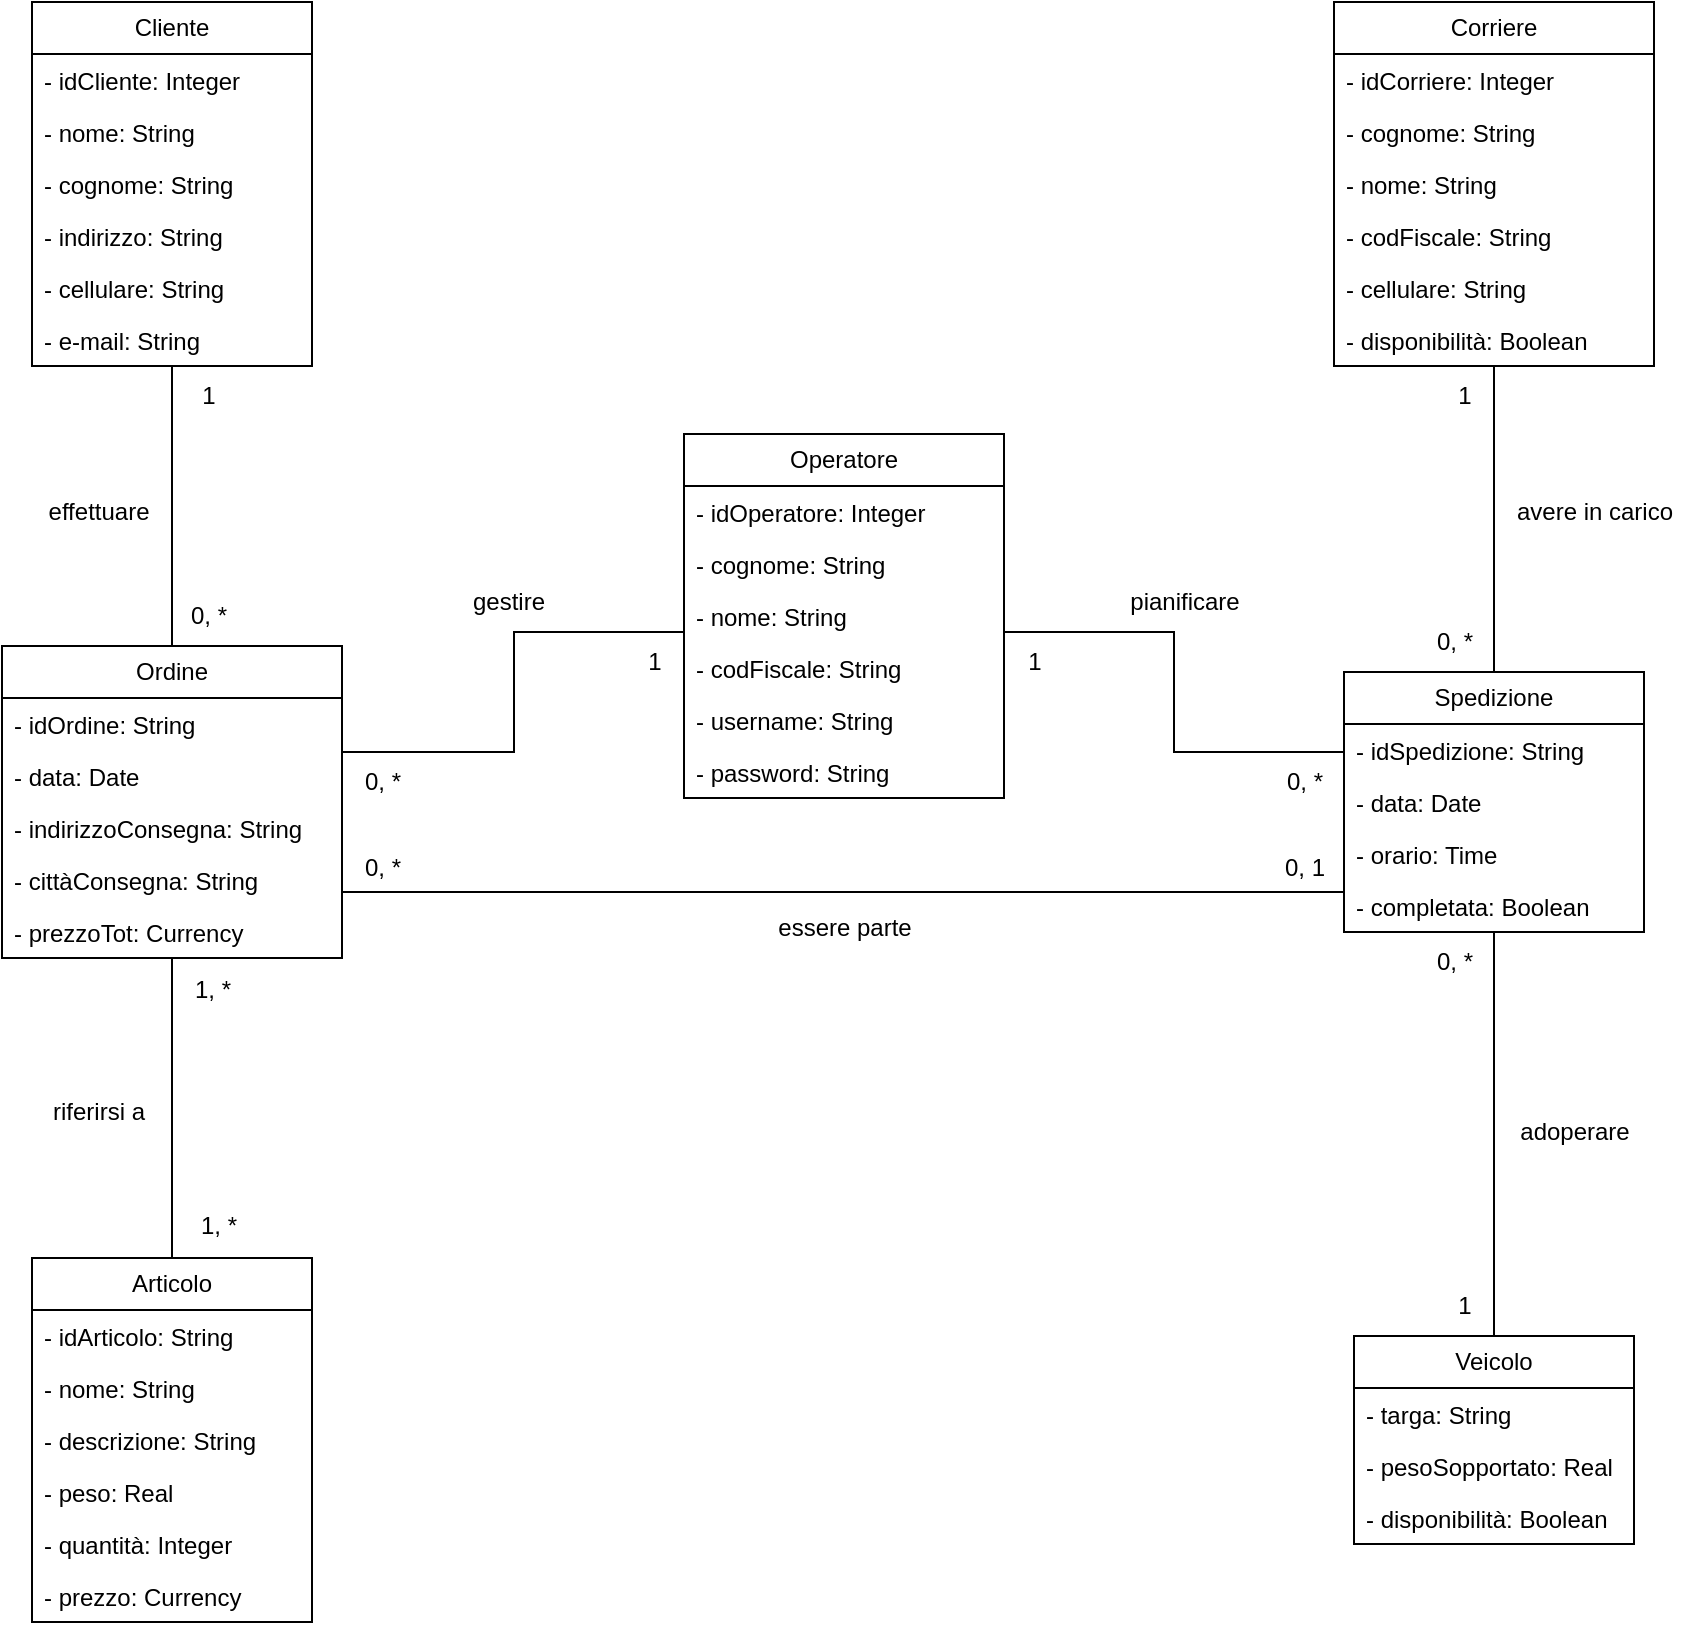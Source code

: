 <mxfile version="22.0.0" type="device">
  <diagram name="Pagina-1" id="WRYDXMOq-KWWwIgOfbzG">
    <mxGraphModel dx="1219" dy="722" grid="1" gridSize="10" guides="1" tooltips="1" connect="1" arrows="1" fold="1" page="1" pageScale="1" pageWidth="1000" pageHeight="900" math="0" shadow="0">
      <root>
        <mxCell id="0" />
        <mxCell id="1" parent="0" />
        <mxCell id="HF8OIwwLMw5w0jJmoDeM-1" style="edgeStyle=orthogonalEdgeStyle;rounded=0;orthogonalLoop=1;jettySize=auto;html=1;endArrow=none;endFill=0;" parent="1" source="HF8OIwwLMw5w0jJmoDeM-3" target="HF8OIwwLMw5w0jJmoDeM-16" edge="1">
          <mxGeometry relative="1" as="geometry" />
        </mxCell>
        <mxCell id="HF8OIwwLMw5w0jJmoDeM-3" value="Articolo" style="swimlane;fontStyle=0;childLayout=stackLayout;horizontal=1;startSize=26;fillColor=none;horizontalStack=0;resizeParent=1;resizeParentMax=0;resizeLast=0;collapsible=1;marginBottom=0;whiteSpace=wrap;html=1;" parent="1" vertex="1">
          <mxGeometry x="92" y="673" width="140" height="182" as="geometry" />
        </mxCell>
        <mxCell id="HF8OIwwLMw5w0jJmoDeM-4" value="- idArticolo: String" style="text;strokeColor=none;fillColor=none;align=left;verticalAlign=top;spacingLeft=4;spacingRight=4;overflow=hidden;rotatable=0;points=[[0,0.5],[1,0.5]];portConstraint=eastwest;whiteSpace=wrap;html=1;" parent="HF8OIwwLMw5w0jJmoDeM-3" vertex="1">
          <mxGeometry y="26" width="140" height="26" as="geometry" />
        </mxCell>
        <mxCell id="HF8OIwwLMw5w0jJmoDeM-5" value="- nome: String" style="text;strokeColor=none;fillColor=none;align=left;verticalAlign=top;spacingLeft=4;spacingRight=4;overflow=hidden;rotatable=0;points=[[0,0.5],[1,0.5]];portConstraint=eastwest;whiteSpace=wrap;html=1;" parent="HF8OIwwLMw5w0jJmoDeM-3" vertex="1">
          <mxGeometry y="52" width="140" height="26" as="geometry" />
        </mxCell>
        <mxCell id="HF8OIwwLMw5w0jJmoDeM-6" value="- descrizione: String" style="text;strokeColor=none;fillColor=none;align=left;verticalAlign=top;spacingLeft=4;spacingRight=4;overflow=hidden;rotatable=0;points=[[0,0.5],[1,0.5]];portConstraint=eastwest;whiteSpace=wrap;html=1;" parent="HF8OIwwLMw5w0jJmoDeM-3" vertex="1">
          <mxGeometry y="78" width="140" height="26" as="geometry" />
        </mxCell>
        <mxCell id="HF8OIwwLMw5w0jJmoDeM-7" value="- peso: Real" style="text;strokeColor=none;fillColor=none;align=left;verticalAlign=top;spacingLeft=4;spacingRight=4;overflow=hidden;rotatable=0;points=[[0,0.5],[1,0.5]];portConstraint=eastwest;whiteSpace=wrap;html=1;" parent="HF8OIwwLMw5w0jJmoDeM-3" vertex="1">
          <mxGeometry y="104" width="140" height="26" as="geometry" />
        </mxCell>
        <mxCell id="HF8OIwwLMw5w0jJmoDeM-8" value="- quantità: Integer" style="text;strokeColor=none;fillColor=none;align=left;verticalAlign=top;spacingLeft=4;spacingRight=4;overflow=hidden;rotatable=0;points=[[0,0.5],[1,0.5]];portConstraint=eastwest;whiteSpace=wrap;html=1;" parent="HF8OIwwLMw5w0jJmoDeM-3" vertex="1">
          <mxGeometry y="130" width="140" height="26" as="geometry" />
        </mxCell>
        <mxCell id="HF8OIwwLMw5w0jJmoDeM-9" value="- prezzo: Currency" style="text;strokeColor=none;fillColor=none;align=left;verticalAlign=top;spacingLeft=4;spacingRight=4;overflow=hidden;rotatable=0;points=[[0,0.5],[1,0.5]];portConstraint=eastwest;whiteSpace=wrap;html=1;" parent="HF8OIwwLMw5w0jJmoDeM-3" vertex="1">
          <mxGeometry y="156" width="140" height="26" as="geometry" />
        </mxCell>
        <mxCell id="HF8OIwwLMw5w0jJmoDeM-10" style="edgeStyle=orthogonalEdgeStyle;rounded=0;orthogonalLoop=1;jettySize=auto;html=1;endArrow=none;endFill=0;" parent="1" source="HF8OIwwLMw5w0jJmoDeM-12" target="HF8OIwwLMw5w0jJmoDeM-16" edge="1">
          <mxGeometry relative="1" as="geometry" />
        </mxCell>
        <mxCell id="HF8OIwwLMw5w0jJmoDeM-12" value="Cliente" style="swimlane;fontStyle=0;childLayout=stackLayout;horizontal=1;startSize=26;fillColor=none;horizontalStack=0;resizeParent=1;resizeParentMax=0;resizeLast=0;collapsible=1;marginBottom=0;whiteSpace=wrap;html=1;" parent="1" vertex="1">
          <mxGeometry x="92" y="45" width="140" height="182" as="geometry">
            <mxRectangle x="450" y="130" width="80" height="30" as="alternateBounds" />
          </mxGeometry>
        </mxCell>
        <mxCell id="HF8OIwwLMw5w0jJmoDeM-76" value="- idCliente: Integer" style="text;strokeColor=none;fillColor=none;align=left;verticalAlign=top;spacingLeft=4;spacingRight=4;overflow=hidden;rotatable=0;points=[[0,0.5],[1,0.5]];portConstraint=eastwest;whiteSpace=wrap;html=1;" parent="HF8OIwwLMw5w0jJmoDeM-12" vertex="1">
          <mxGeometry y="26" width="140" height="26" as="geometry" />
        </mxCell>
        <mxCell id="HF8OIwwLMw5w0jJmoDeM-74" value="- nome: String" style="text;strokeColor=none;fillColor=none;align=left;verticalAlign=top;spacingLeft=4;spacingRight=4;overflow=hidden;rotatable=0;points=[[0,0.5],[1,0.5]];portConstraint=eastwest;whiteSpace=wrap;html=1;" parent="HF8OIwwLMw5w0jJmoDeM-12" vertex="1">
          <mxGeometry y="52" width="140" height="26" as="geometry" />
        </mxCell>
        <mxCell id="HF8OIwwLMw5w0jJmoDeM-75" value="- cognome: String" style="text;strokeColor=none;fillColor=none;align=left;verticalAlign=top;spacingLeft=4;spacingRight=4;overflow=hidden;rotatable=0;points=[[0,0.5],[1,0.5]];portConstraint=eastwest;whiteSpace=wrap;html=1;" parent="HF8OIwwLMw5w0jJmoDeM-12" vertex="1">
          <mxGeometry y="78" width="140" height="26" as="geometry" />
        </mxCell>
        <mxCell id="HF8OIwwLMw5w0jJmoDeM-13" value="- indirizzo: String" style="text;strokeColor=none;fillColor=none;align=left;verticalAlign=top;spacingLeft=4;spacingRight=4;overflow=hidden;rotatable=0;points=[[0,0.5],[1,0.5]];portConstraint=eastwest;whiteSpace=wrap;html=1;" parent="HF8OIwwLMw5w0jJmoDeM-12" vertex="1">
          <mxGeometry y="104" width="140" height="26" as="geometry" />
        </mxCell>
        <mxCell id="HF8OIwwLMw5w0jJmoDeM-14" value="- cellulare: String" style="text;strokeColor=none;fillColor=none;align=left;verticalAlign=top;spacingLeft=4;spacingRight=4;overflow=hidden;rotatable=0;points=[[0,0.5],[1,0.5]];portConstraint=eastwest;whiteSpace=wrap;html=1;" parent="HF8OIwwLMw5w0jJmoDeM-12" vertex="1">
          <mxGeometry y="130" width="140" height="26" as="geometry" />
        </mxCell>
        <mxCell id="HF8OIwwLMw5w0jJmoDeM-15" value="- e-mail: String" style="text;strokeColor=none;fillColor=none;align=left;verticalAlign=top;spacingLeft=4;spacingRight=4;overflow=hidden;rotatable=0;points=[[0,0.5],[1,0.5]];portConstraint=eastwest;whiteSpace=wrap;html=1;" parent="HF8OIwwLMw5w0jJmoDeM-12" vertex="1">
          <mxGeometry y="156" width="140" height="26" as="geometry" />
        </mxCell>
        <mxCell id="HF8OIwwLMw5w0jJmoDeM-16" value="Ordine" style="swimlane;fontStyle=0;childLayout=stackLayout;horizontal=1;startSize=26;fillColor=none;horizontalStack=0;resizeParent=1;resizeParentMax=0;resizeLast=0;collapsible=1;marginBottom=0;whiteSpace=wrap;html=1;" parent="1" vertex="1">
          <mxGeometry x="77" y="367" width="170" height="156" as="geometry" />
        </mxCell>
        <mxCell id="HF8OIwwLMw5w0jJmoDeM-17" value="- idOrdine: String" style="text;strokeColor=none;fillColor=none;align=left;verticalAlign=top;spacingLeft=4;spacingRight=4;overflow=hidden;rotatable=0;points=[[0,0.5],[1,0.5]];portConstraint=eastwest;whiteSpace=wrap;html=1;" parent="HF8OIwwLMw5w0jJmoDeM-16" vertex="1">
          <mxGeometry y="26" width="170" height="26" as="geometry" />
        </mxCell>
        <mxCell id="HF8OIwwLMw5w0jJmoDeM-18" value="- data: Date" style="text;strokeColor=none;fillColor=none;align=left;verticalAlign=top;spacingLeft=4;spacingRight=4;overflow=hidden;rotatable=0;points=[[0,0.5],[1,0.5]];portConstraint=eastwest;whiteSpace=wrap;html=1;" parent="HF8OIwwLMw5w0jJmoDeM-16" vertex="1">
          <mxGeometry y="52" width="170" height="26" as="geometry" />
        </mxCell>
        <mxCell id="HF8OIwwLMw5w0jJmoDeM-19" value="- indirizzoConsegna: String" style="text;strokeColor=none;fillColor=none;align=left;verticalAlign=top;spacingLeft=4;spacingRight=4;overflow=hidden;rotatable=0;points=[[0,0.5],[1,0.5]];portConstraint=eastwest;whiteSpace=wrap;html=1;" parent="HF8OIwwLMw5w0jJmoDeM-16" vertex="1">
          <mxGeometry y="78" width="170" height="26" as="geometry" />
        </mxCell>
        <mxCell id="HF8OIwwLMw5w0jJmoDeM-20" value="- cittàConsegna: String" style="text;strokeColor=none;fillColor=none;align=left;verticalAlign=top;spacingLeft=4;spacingRight=4;overflow=hidden;rotatable=0;points=[[0,0.5],[1,0.5]];portConstraint=eastwest;whiteSpace=wrap;html=1;" parent="HF8OIwwLMw5w0jJmoDeM-16" vertex="1">
          <mxGeometry y="104" width="170" height="26" as="geometry" />
        </mxCell>
        <mxCell id="HF8OIwwLMw5w0jJmoDeM-21" value="- prezzoTot: Currency" style="text;strokeColor=none;fillColor=none;align=left;verticalAlign=top;spacingLeft=4;spacingRight=4;overflow=hidden;rotatable=0;points=[[0,0.5],[1,0.5]];portConstraint=eastwest;whiteSpace=wrap;html=1;" parent="HF8OIwwLMw5w0jJmoDeM-16" vertex="1">
          <mxGeometry y="130" width="170" height="26" as="geometry" />
        </mxCell>
        <mxCell id="HF8OIwwLMw5w0jJmoDeM-22" style="edgeStyle=orthogonalEdgeStyle;rounded=0;orthogonalLoop=1;jettySize=auto;html=1;endArrow=none;endFill=0;" parent="1" source="HF8OIwwLMw5w0jJmoDeM-23" target="HF8OIwwLMw5w0jJmoDeM-36" edge="1">
          <mxGeometry relative="1" as="geometry" />
        </mxCell>
        <mxCell id="HF8OIwwLMw5w0jJmoDeM-23" value="Veicolo" style="swimlane;fontStyle=0;childLayout=stackLayout;horizontal=1;startSize=26;fillColor=none;horizontalStack=0;resizeParent=1;resizeParentMax=0;resizeLast=0;collapsible=1;marginBottom=0;whiteSpace=wrap;html=1;" parent="1" vertex="1">
          <mxGeometry x="753" y="712" width="140" height="104" as="geometry" />
        </mxCell>
        <mxCell id="HF8OIwwLMw5w0jJmoDeM-24" value="- targa: String" style="text;strokeColor=none;fillColor=none;align=left;verticalAlign=top;spacingLeft=4;spacingRight=4;overflow=hidden;rotatable=0;points=[[0,0.5],[1,0.5]];portConstraint=eastwest;whiteSpace=wrap;html=1;" parent="HF8OIwwLMw5w0jJmoDeM-23" vertex="1">
          <mxGeometry y="26" width="140" height="26" as="geometry" />
        </mxCell>
        <mxCell id="HF8OIwwLMw5w0jJmoDeM-25" value="- pesoSopportato: Real" style="text;strokeColor=none;fillColor=none;align=left;verticalAlign=top;spacingLeft=4;spacingRight=4;overflow=hidden;rotatable=0;points=[[0,0.5],[1,0.5]];portConstraint=eastwest;whiteSpace=wrap;html=1;" parent="HF8OIwwLMw5w0jJmoDeM-23" vertex="1">
          <mxGeometry y="52" width="140" height="26" as="geometry" />
        </mxCell>
        <mxCell id="HF8OIwwLMw5w0jJmoDeM-26" value="- disponibilità: Boolean" style="text;strokeColor=none;fillColor=none;align=left;verticalAlign=top;spacingLeft=4;spacingRight=4;overflow=hidden;rotatable=0;points=[[0,0.5],[1,0.5]];portConstraint=eastwest;whiteSpace=wrap;html=1;" parent="HF8OIwwLMw5w0jJmoDeM-23" vertex="1">
          <mxGeometry y="78" width="140" height="26" as="geometry" />
        </mxCell>
        <mxCell id="HF8OIwwLMw5w0jJmoDeM-27" value="effettuare" style="text;html=1;align=center;verticalAlign=middle;resizable=0;points=[];autosize=1;strokeColor=none;fillColor=none;" parent="1" vertex="1">
          <mxGeometry x="90" y="285" width="70" height="30" as="geometry" />
        </mxCell>
        <mxCell id="HF8OIwwLMw5w0jJmoDeM-28" value="0, *" style="text;html=1;align=center;verticalAlign=middle;resizable=0;points=[];autosize=1;strokeColor=none;fillColor=none;" parent="1" vertex="1">
          <mxGeometry x="160" y="337" width="40" height="30" as="geometry" />
        </mxCell>
        <mxCell id="HF8OIwwLMw5w0jJmoDeM-29" value="1" style="text;html=1;align=center;verticalAlign=middle;resizable=0;points=[];autosize=1;strokeColor=none;fillColor=none;" parent="1" vertex="1">
          <mxGeometry x="165" y="227" width="30" height="30" as="geometry" />
        </mxCell>
        <mxCell id="HF8OIwwLMw5w0jJmoDeM-30" value="riferirsi a" style="text;html=1;align=center;verticalAlign=middle;resizable=0;points=[];autosize=1;strokeColor=none;fillColor=none;" parent="1" vertex="1">
          <mxGeometry x="90" y="585" width="70" height="30" as="geometry" />
        </mxCell>
        <mxCell id="HF8OIwwLMw5w0jJmoDeM-31" value="1, *" style="text;html=1;align=center;verticalAlign=middle;resizable=0;points=[];autosize=1;strokeColor=none;fillColor=none;" parent="1" vertex="1">
          <mxGeometry x="165" y="642" width="40" height="30" as="geometry" />
        </mxCell>
        <mxCell id="HF8OIwwLMw5w0jJmoDeM-32" value="1, *" style="text;html=1;align=center;verticalAlign=middle;resizable=0;points=[];autosize=1;strokeColor=none;fillColor=none;" parent="1" vertex="1">
          <mxGeometry x="162" y="524" width="40" height="30" as="geometry" />
        </mxCell>
        <mxCell id="HF8OIwwLMw5w0jJmoDeM-33" value="avere in carico" style="text;html=1;align=center;verticalAlign=middle;resizable=0;points=[];autosize=1;strokeColor=none;fillColor=none;" parent="1" vertex="1">
          <mxGeometry x="823" y="285" width="100" height="30" as="geometry" />
        </mxCell>
        <mxCell id="HF8OIwwLMw5w0jJmoDeM-34" value="0, *" style="text;html=1;align=center;verticalAlign=middle;resizable=0;points=[];autosize=1;strokeColor=none;fillColor=none;" parent="1" vertex="1">
          <mxGeometry x="783" y="350" width="40" height="30" as="geometry" />
        </mxCell>
        <mxCell id="HF8OIwwLMw5w0jJmoDeM-35" value="1" style="text;html=1;align=center;verticalAlign=middle;resizable=0;points=[];autosize=1;strokeColor=none;fillColor=none;" parent="1" vertex="1">
          <mxGeometry x="793" y="227" width="30" height="30" as="geometry" />
        </mxCell>
        <mxCell id="RyxmVZqBfQZy0elk7FMr-1" style="edgeStyle=orthogonalEdgeStyle;rounded=0;orthogonalLoop=1;jettySize=auto;html=1;endArrow=none;endFill=0;" edge="1" parent="1" source="HF8OIwwLMw5w0jJmoDeM-36" target="HF8OIwwLMw5w0jJmoDeM-16">
          <mxGeometry relative="1" as="geometry">
            <Array as="points">
              <mxPoint x="500" y="490" />
              <mxPoint x="500" y="490" />
            </Array>
          </mxGeometry>
        </mxCell>
        <mxCell id="HF8OIwwLMw5w0jJmoDeM-36" value="Spedizione" style="swimlane;fontStyle=0;childLayout=stackLayout;horizontal=1;startSize=26;fillColor=none;horizontalStack=0;resizeParent=1;resizeParentMax=0;resizeLast=0;collapsible=1;marginBottom=0;whiteSpace=wrap;html=1;" parent="1" vertex="1">
          <mxGeometry x="748" y="380" width="150" height="130" as="geometry" />
        </mxCell>
        <mxCell id="HF8OIwwLMw5w0jJmoDeM-37" value="- idSpedizione: String" style="text;strokeColor=none;fillColor=none;align=left;verticalAlign=top;spacingLeft=4;spacingRight=4;overflow=hidden;rotatable=0;points=[[0,0.5],[1,0.5]];portConstraint=eastwest;whiteSpace=wrap;html=1;" parent="HF8OIwwLMw5w0jJmoDeM-36" vertex="1">
          <mxGeometry y="26" width="150" height="26" as="geometry" />
        </mxCell>
        <mxCell id="HF8OIwwLMw5w0jJmoDeM-38" value="- data: Date" style="text;strokeColor=none;fillColor=none;align=left;verticalAlign=top;spacingLeft=4;spacingRight=4;overflow=hidden;rotatable=0;points=[[0,0.5],[1,0.5]];portConstraint=eastwest;whiteSpace=wrap;html=1;" parent="HF8OIwwLMw5w0jJmoDeM-36" vertex="1">
          <mxGeometry y="52" width="150" height="26" as="geometry" />
        </mxCell>
        <mxCell id="HF8OIwwLMw5w0jJmoDeM-39" value="- orario: Time" style="text;strokeColor=none;fillColor=none;align=left;verticalAlign=top;spacingLeft=4;spacingRight=4;overflow=hidden;rotatable=0;points=[[0,0.5],[1,0.5]];portConstraint=eastwest;whiteSpace=wrap;html=1;" parent="HF8OIwwLMw5w0jJmoDeM-36" vertex="1">
          <mxGeometry y="78" width="150" height="26" as="geometry" />
        </mxCell>
        <mxCell id="HF8OIwwLMw5w0jJmoDeM-40" value="- completata: Boolean" style="text;strokeColor=none;fillColor=none;align=left;verticalAlign=top;spacingLeft=4;spacingRight=4;overflow=hidden;rotatable=0;points=[[0,0.5],[1,0.5]];portConstraint=eastwest;whiteSpace=wrap;html=1;" parent="HF8OIwwLMw5w0jJmoDeM-36" vertex="1">
          <mxGeometry y="104" width="150" height="26" as="geometry" />
        </mxCell>
        <mxCell id="HF8OIwwLMw5w0jJmoDeM-45" style="edgeStyle=orthogonalEdgeStyle;rounded=0;orthogonalLoop=1;jettySize=auto;html=1;endArrow=none;endFill=0;" parent="1" source="HF8OIwwLMw5w0jJmoDeM-47" target="HF8OIwwLMw5w0jJmoDeM-16" edge="1">
          <mxGeometry relative="1" as="geometry">
            <Array as="points">
              <mxPoint x="333" y="360" />
              <mxPoint x="333" y="420" />
            </Array>
          </mxGeometry>
        </mxCell>
        <mxCell id="HF8OIwwLMw5w0jJmoDeM-46" style="edgeStyle=orthogonalEdgeStyle;rounded=0;orthogonalLoop=1;jettySize=auto;html=1;endArrow=none;endFill=0;" parent="1" source="HF8OIwwLMw5w0jJmoDeM-47" target="HF8OIwwLMw5w0jJmoDeM-36" edge="1">
          <mxGeometry relative="1" as="geometry">
            <Array as="points">
              <mxPoint x="663" y="360" />
              <mxPoint x="663" y="420" />
            </Array>
          </mxGeometry>
        </mxCell>
        <mxCell id="HF8OIwwLMw5w0jJmoDeM-47" value="Operatore" style="swimlane;fontStyle=0;childLayout=stackLayout;horizontal=1;startSize=26;fillColor=none;horizontalStack=0;resizeParent=1;resizeParentMax=0;resizeLast=0;collapsible=1;marginBottom=0;whiteSpace=wrap;html=1;" parent="1" vertex="1">
          <mxGeometry x="418" y="261" width="160" height="182" as="geometry" />
        </mxCell>
        <mxCell id="HF8OIwwLMw5w0jJmoDeM-80" value="- idOperatore: Integer" style="text;strokeColor=none;fillColor=none;align=left;verticalAlign=top;spacingLeft=4;spacingRight=4;overflow=hidden;rotatable=0;points=[[0,0.5],[1,0.5]];portConstraint=eastwest;whiteSpace=wrap;html=1;" parent="HF8OIwwLMw5w0jJmoDeM-47" vertex="1">
          <mxGeometry y="26" width="160" height="26" as="geometry" />
        </mxCell>
        <mxCell id="HF8OIwwLMw5w0jJmoDeM-82" value="- cognome: String" style="text;strokeColor=none;fillColor=none;align=left;verticalAlign=top;spacingLeft=4;spacingRight=4;overflow=hidden;rotatable=0;points=[[0,0.5],[1,0.5]];portConstraint=eastwest;whiteSpace=wrap;html=1;" parent="HF8OIwwLMw5w0jJmoDeM-47" vertex="1">
          <mxGeometry y="52" width="160" height="26" as="geometry" />
        </mxCell>
        <mxCell id="HF8OIwwLMw5w0jJmoDeM-81" value="- nome: String" style="text;strokeColor=none;fillColor=none;align=left;verticalAlign=top;spacingLeft=4;spacingRight=4;overflow=hidden;rotatable=0;points=[[0,0.5],[1,0.5]];portConstraint=eastwest;whiteSpace=wrap;html=1;" parent="HF8OIwwLMw5w0jJmoDeM-47" vertex="1">
          <mxGeometry y="78" width="160" height="26" as="geometry" />
        </mxCell>
        <mxCell id="HF8OIwwLMw5w0jJmoDeM-48" value="- codFiscale: String" style="text;strokeColor=none;fillColor=none;align=left;verticalAlign=top;spacingLeft=4;spacingRight=4;overflow=hidden;rotatable=0;points=[[0,0.5],[1,0.5]];portConstraint=eastwest;whiteSpace=wrap;html=1;" parent="HF8OIwwLMw5w0jJmoDeM-47" vertex="1">
          <mxGeometry y="104" width="160" height="26" as="geometry" />
        </mxCell>
        <mxCell id="HF8OIwwLMw5w0jJmoDeM-49" value="- username: String" style="text;strokeColor=none;fillColor=none;align=left;verticalAlign=top;spacingLeft=4;spacingRight=4;overflow=hidden;rotatable=0;points=[[0,0.5],[1,0.5]];portConstraint=eastwest;whiteSpace=wrap;html=1;" parent="HF8OIwwLMw5w0jJmoDeM-47" vertex="1">
          <mxGeometry y="130" width="160" height="26" as="geometry" />
        </mxCell>
        <mxCell id="HF8OIwwLMw5w0jJmoDeM-50" value="- password: String" style="text;strokeColor=none;fillColor=none;align=left;verticalAlign=top;spacingLeft=4;spacingRight=4;overflow=hidden;rotatable=0;points=[[0,0.5],[1,0.5]];portConstraint=eastwest;whiteSpace=wrap;html=1;" parent="HF8OIwwLMw5w0jJmoDeM-47" vertex="1">
          <mxGeometry y="156" width="160" height="26" as="geometry" />
        </mxCell>
        <mxCell id="HF8OIwwLMw5w0jJmoDeM-51" value="gestire" style="text;html=1;align=center;verticalAlign=middle;resizable=0;points=[];autosize=1;strokeColor=none;fillColor=none;" parent="1" vertex="1">
          <mxGeometry x="300" y="330" width="60" height="30" as="geometry" />
        </mxCell>
        <mxCell id="HF8OIwwLMw5w0jJmoDeM-52" value="1" style="text;html=1;align=center;verticalAlign=middle;resizable=0;points=[];autosize=1;strokeColor=none;fillColor=none;" parent="1" vertex="1">
          <mxGeometry x="388" y="360" width="30" height="30" as="geometry" />
        </mxCell>
        <mxCell id="HF8OIwwLMw5w0jJmoDeM-53" value="0, *" style="text;html=1;align=center;verticalAlign=middle;resizable=0;points=[];autosize=1;strokeColor=none;fillColor=none;" parent="1" vertex="1">
          <mxGeometry x="247" y="420" width="40" height="30" as="geometry" />
        </mxCell>
        <mxCell id="HF8OIwwLMw5w0jJmoDeM-55" style="edgeStyle=orthogonalEdgeStyle;rounded=0;orthogonalLoop=1;jettySize=auto;html=1;endArrow=none;endFill=0;" parent="1" source="HF8OIwwLMw5w0jJmoDeM-57" target="HF8OIwwLMw5w0jJmoDeM-36" edge="1">
          <mxGeometry relative="1" as="geometry" />
        </mxCell>
        <mxCell id="HF8OIwwLMw5w0jJmoDeM-57" value="Corriere" style="swimlane;fontStyle=0;childLayout=stackLayout;horizontal=1;startSize=26;fillColor=none;horizontalStack=0;resizeParent=1;resizeParentMax=0;resizeLast=0;collapsible=1;marginBottom=0;whiteSpace=wrap;html=1;" parent="1" vertex="1">
          <mxGeometry x="743" y="45" width="160" height="182" as="geometry" />
        </mxCell>
        <mxCell id="HF8OIwwLMw5w0jJmoDeM-77" value="- idCorriere: Integer" style="text;strokeColor=none;fillColor=none;align=left;verticalAlign=top;spacingLeft=4;spacingRight=4;overflow=hidden;rotatable=0;points=[[0,0.5],[1,0.5]];portConstraint=eastwest;whiteSpace=wrap;html=1;" parent="HF8OIwwLMw5w0jJmoDeM-57" vertex="1">
          <mxGeometry y="26" width="160" height="26" as="geometry" />
        </mxCell>
        <mxCell id="HF8OIwwLMw5w0jJmoDeM-79" value="- cognome: String" style="text;strokeColor=none;fillColor=none;align=left;verticalAlign=top;spacingLeft=4;spacingRight=4;overflow=hidden;rotatable=0;points=[[0,0.5],[1,0.5]];portConstraint=eastwest;whiteSpace=wrap;html=1;" parent="HF8OIwwLMw5w0jJmoDeM-57" vertex="1">
          <mxGeometry y="52" width="160" height="26" as="geometry" />
        </mxCell>
        <mxCell id="HF8OIwwLMw5w0jJmoDeM-78" value="- nome: String" style="text;strokeColor=none;fillColor=none;align=left;verticalAlign=top;spacingLeft=4;spacingRight=4;overflow=hidden;rotatable=0;points=[[0,0.5],[1,0.5]];portConstraint=eastwest;whiteSpace=wrap;html=1;" parent="HF8OIwwLMw5w0jJmoDeM-57" vertex="1">
          <mxGeometry y="78" width="160" height="26" as="geometry" />
        </mxCell>
        <mxCell id="HF8OIwwLMw5w0jJmoDeM-58" value="- codFiscale: String" style="text;strokeColor=none;fillColor=none;align=left;verticalAlign=top;spacingLeft=4;spacingRight=4;overflow=hidden;rotatable=0;points=[[0,0.5],[1,0.5]];portConstraint=eastwest;whiteSpace=wrap;html=1;" parent="HF8OIwwLMw5w0jJmoDeM-57" vertex="1">
          <mxGeometry y="104" width="160" height="26" as="geometry" />
        </mxCell>
        <mxCell id="HF8OIwwLMw5w0jJmoDeM-59" value="- cellulare: String" style="text;strokeColor=none;fillColor=none;align=left;verticalAlign=top;spacingLeft=4;spacingRight=4;overflow=hidden;rotatable=0;points=[[0,0.5],[1,0.5]];portConstraint=eastwest;whiteSpace=wrap;html=1;" parent="HF8OIwwLMw5w0jJmoDeM-57" vertex="1">
          <mxGeometry y="130" width="160" height="26" as="geometry" />
        </mxCell>
        <mxCell id="HF8OIwwLMw5w0jJmoDeM-60" value="- disponibilità: Boolean" style="text;strokeColor=none;fillColor=none;align=left;verticalAlign=top;spacingLeft=4;spacingRight=4;overflow=hidden;rotatable=0;points=[[0,0.5],[1,0.5]];portConstraint=eastwest;whiteSpace=wrap;html=1;" parent="HF8OIwwLMw5w0jJmoDeM-57" vertex="1">
          <mxGeometry y="156" width="160" height="26" as="geometry" />
        </mxCell>
        <mxCell id="HF8OIwwLMw5w0jJmoDeM-61" value="1" style="text;html=1;align=center;verticalAlign=middle;resizable=0;points=[];autosize=1;strokeColor=none;fillColor=none;" parent="1" vertex="1">
          <mxGeometry x="578" y="360" width="30" height="30" as="geometry" />
        </mxCell>
        <mxCell id="HF8OIwwLMw5w0jJmoDeM-62" value="0, *" style="text;html=1;align=center;verticalAlign=middle;resizable=0;points=[];autosize=1;strokeColor=none;fillColor=none;" parent="1" vertex="1">
          <mxGeometry x="708" y="420" width="40" height="30" as="geometry" />
        </mxCell>
        <mxCell id="HF8OIwwLMw5w0jJmoDeM-63" value="pianificare" style="text;html=1;align=center;verticalAlign=middle;resizable=0;points=[];autosize=1;strokeColor=none;fillColor=none;" parent="1" vertex="1">
          <mxGeometry x="628" y="330" width="80" height="30" as="geometry" />
        </mxCell>
        <mxCell id="HF8OIwwLMw5w0jJmoDeM-64" value="adoperare" style="text;html=1;align=center;verticalAlign=middle;resizable=0;points=[];autosize=1;strokeColor=none;fillColor=none;" parent="1" vertex="1">
          <mxGeometry x="823" y="595" width="80" height="30" as="geometry" />
        </mxCell>
        <mxCell id="HF8OIwwLMw5w0jJmoDeM-65" value="1" style="text;html=1;align=center;verticalAlign=middle;resizable=0;points=[];autosize=1;strokeColor=none;fillColor=none;" parent="1" vertex="1">
          <mxGeometry x="793" y="682" width="30" height="30" as="geometry" />
        </mxCell>
        <mxCell id="HF8OIwwLMw5w0jJmoDeM-66" value="0, *" style="text;html=1;align=center;verticalAlign=middle;resizable=0;points=[];autosize=1;strokeColor=none;fillColor=none;" parent="1" vertex="1">
          <mxGeometry x="783" y="510" width="40" height="30" as="geometry" />
        </mxCell>
        <mxCell id="RyxmVZqBfQZy0elk7FMr-2" value="essere parte" style="text;html=1;align=center;verticalAlign=middle;resizable=0;points=[];autosize=1;strokeColor=none;fillColor=none;" vertex="1" parent="1">
          <mxGeometry x="453" y="493" width="90" height="30" as="geometry" />
        </mxCell>
        <mxCell id="RyxmVZqBfQZy0elk7FMr-3" value="0, *" style="text;html=1;align=center;verticalAlign=middle;resizable=0;points=[];autosize=1;strokeColor=none;fillColor=none;" vertex="1" parent="1">
          <mxGeometry x="247" y="463" width="40" height="30" as="geometry" />
        </mxCell>
        <mxCell id="RyxmVZqBfQZy0elk7FMr-4" value="0, 1" style="text;html=1;align=center;verticalAlign=middle;resizable=0;points=[];autosize=1;strokeColor=none;fillColor=none;" vertex="1" parent="1">
          <mxGeometry x="708" y="463" width="40" height="30" as="geometry" />
        </mxCell>
      </root>
    </mxGraphModel>
  </diagram>
</mxfile>
